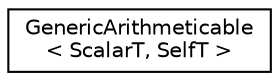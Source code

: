 digraph "Graphical Class Hierarchy"
{
  edge [fontname="Helvetica",fontsize="10",labelfontname="Helvetica",labelfontsize="10"];
  node [fontname="Helvetica",fontsize="10",shape=record];
  rankdir="LR";
  Node0 [label="GenericArithmeticable\l\< ScalarT, SelfT \>",height=0.2,width=0.4,color="black", fillcolor="white", style="filled",URL="$structGenericArithmeticable.html"];
}

